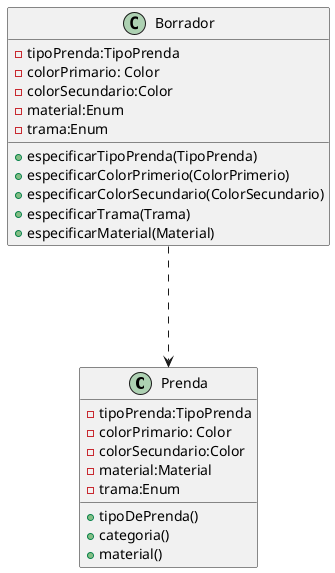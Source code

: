 @startuml
'https://plantuml.com/sequence-diagram

class Prenda{
    -tipoPrenda:TipoPrenda
    -colorPrimario: Color
    -colorSecundario:Color
    -material:Material
    -trama:Enum
    +tipoDePrenda()
    +categoria()
    +material()
}

class Borrador{
    -tipoPrenda:TipoPrenda
    -colorPrimario: Color
    -colorSecundario:Color
    -material:Enum
    -trama:Enum
    +especificarTipoPrenda(TipoPrenda)
    +especificarColorPrimerio(ColorPrimerio)
    +especificarColorSecundario(ColorSecundario)
    +especificarTrama(Trama)
    +especificarMaterial(Material)
}


Borrador ...>Prenda


@enduml